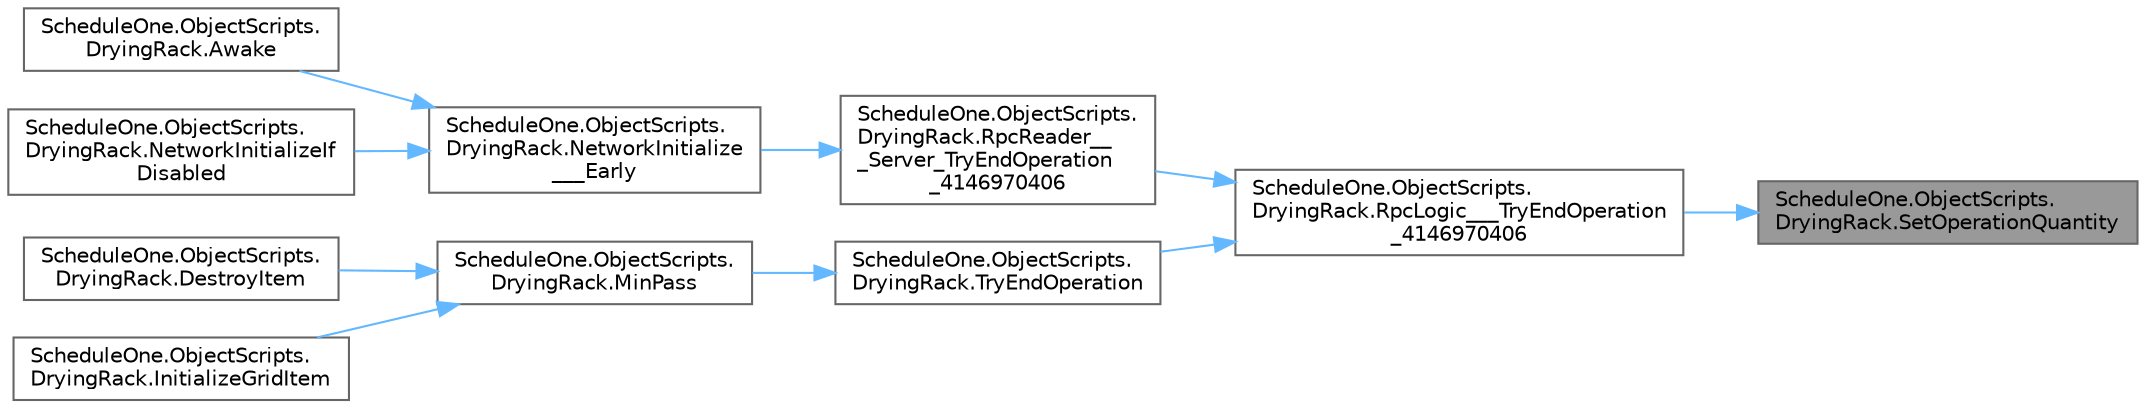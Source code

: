 digraph "ScheduleOne.ObjectScripts.DryingRack.SetOperationQuantity"
{
 // LATEX_PDF_SIZE
  bgcolor="transparent";
  edge [fontname=Helvetica,fontsize=10,labelfontname=Helvetica,labelfontsize=10];
  node [fontname=Helvetica,fontsize=10,shape=box,height=0.2,width=0.4];
  rankdir="RL";
  Node1 [id="Node000001",label="ScheduleOne.ObjectScripts.\lDryingRack.SetOperationQuantity",height=0.2,width=0.4,color="gray40", fillcolor="grey60", style="filled", fontcolor="black",tooltip=" "];
  Node1 -> Node2 [id="edge1_Node000001_Node000002",dir="back",color="steelblue1",style="solid",tooltip=" "];
  Node2 [id="Node000002",label="ScheduleOne.ObjectScripts.\lDryingRack.RpcLogic___TryEndOperation\l_4146970406",height=0.2,width=0.4,color="grey40", fillcolor="white", style="filled",URL="$class_schedule_one_1_1_object_scripts_1_1_drying_rack.html#ad601f07e9d27968aa32366db46bd030d",tooltip=" "];
  Node2 -> Node3 [id="edge2_Node000002_Node000003",dir="back",color="steelblue1",style="solid",tooltip=" "];
  Node3 [id="Node000003",label="ScheduleOne.ObjectScripts.\lDryingRack.RpcReader__\l_Server_TryEndOperation\l_4146970406",height=0.2,width=0.4,color="grey40", fillcolor="white", style="filled",URL="$class_schedule_one_1_1_object_scripts_1_1_drying_rack.html#a33c678c04be3763401aaaa3a6d074637",tooltip=" "];
  Node3 -> Node4 [id="edge3_Node000003_Node000004",dir="back",color="steelblue1",style="solid",tooltip=" "];
  Node4 [id="Node000004",label="ScheduleOne.ObjectScripts.\lDryingRack.NetworkInitialize\l___Early",height=0.2,width=0.4,color="grey40", fillcolor="white", style="filled",URL="$class_schedule_one_1_1_object_scripts_1_1_drying_rack.html#a18228cdf3b6fcab22578f3f67483b7b3",tooltip=" "];
  Node4 -> Node5 [id="edge4_Node000004_Node000005",dir="back",color="steelblue1",style="solid",tooltip=" "];
  Node5 [id="Node000005",label="ScheduleOne.ObjectScripts.\lDryingRack.Awake",height=0.2,width=0.4,color="grey40", fillcolor="white", style="filled",URL="$class_schedule_one_1_1_object_scripts_1_1_drying_rack.html#a51ca4199b63c4953bb2f1d186aa68114",tooltip=" "];
  Node4 -> Node6 [id="edge5_Node000004_Node000006",dir="back",color="steelblue1",style="solid",tooltip=" "];
  Node6 [id="Node000006",label="ScheduleOne.ObjectScripts.\lDryingRack.NetworkInitializeIf\lDisabled",height=0.2,width=0.4,color="grey40", fillcolor="white", style="filled",URL="$class_schedule_one_1_1_object_scripts_1_1_drying_rack.html#adba9c98e67b8f71e312c5bff7dff2d74",tooltip=" "];
  Node2 -> Node7 [id="edge6_Node000002_Node000007",dir="back",color="steelblue1",style="solid",tooltip=" "];
  Node7 [id="Node000007",label="ScheduleOne.ObjectScripts.\lDryingRack.TryEndOperation",height=0.2,width=0.4,color="grey40", fillcolor="white", style="filled",URL="$class_schedule_one_1_1_object_scripts_1_1_drying_rack.html#a73a9103250b38096eb4fd723b111e5f7",tooltip=" "];
  Node7 -> Node8 [id="edge7_Node000007_Node000008",dir="back",color="steelblue1",style="solid",tooltip=" "];
  Node8 [id="Node000008",label="ScheduleOne.ObjectScripts.\lDryingRack.MinPass",height=0.2,width=0.4,color="grey40", fillcolor="white", style="filled",URL="$class_schedule_one_1_1_object_scripts_1_1_drying_rack.html#ad6b56df2173782cbf5831a0fc8f13336",tooltip=" "];
  Node8 -> Node9 [id="edge8_Node000008_Node000009",dir="back",color="steelblue1",style="solid",tooltip=" "];
  Node9 [id="Node000009",label="ScheduleOne.ObjectScripts.\lDryingRack.DestroyItem",height=0.2,width=0.4,color="grey40", fillcolor="white", style="filled",URL="$class_schedule_one_1_1_object_scripts_1_1_drying_rack.html#a5c06d165a180ddb4c98b4772202e1161",tooltip=" "];
  Node8 -> Node10 [id="edge9_Node000008_Node000010",dir="back",color="steelblue1",style="solid",tooltip=" "];
  Node10 [id="Node000010",label="ScheduleOne.ObjectScripts.\lDryingRack.InitializeGridItem",height=0.2,width=0.4,color="grey40", fillcolor="white", style="filled",URL="$class_schedule_one_1_1_object_scripts_1_1_drying_rack.html#a39afc9b219a3f7275eabc5c4d984add0",tooltip=" "];
}
